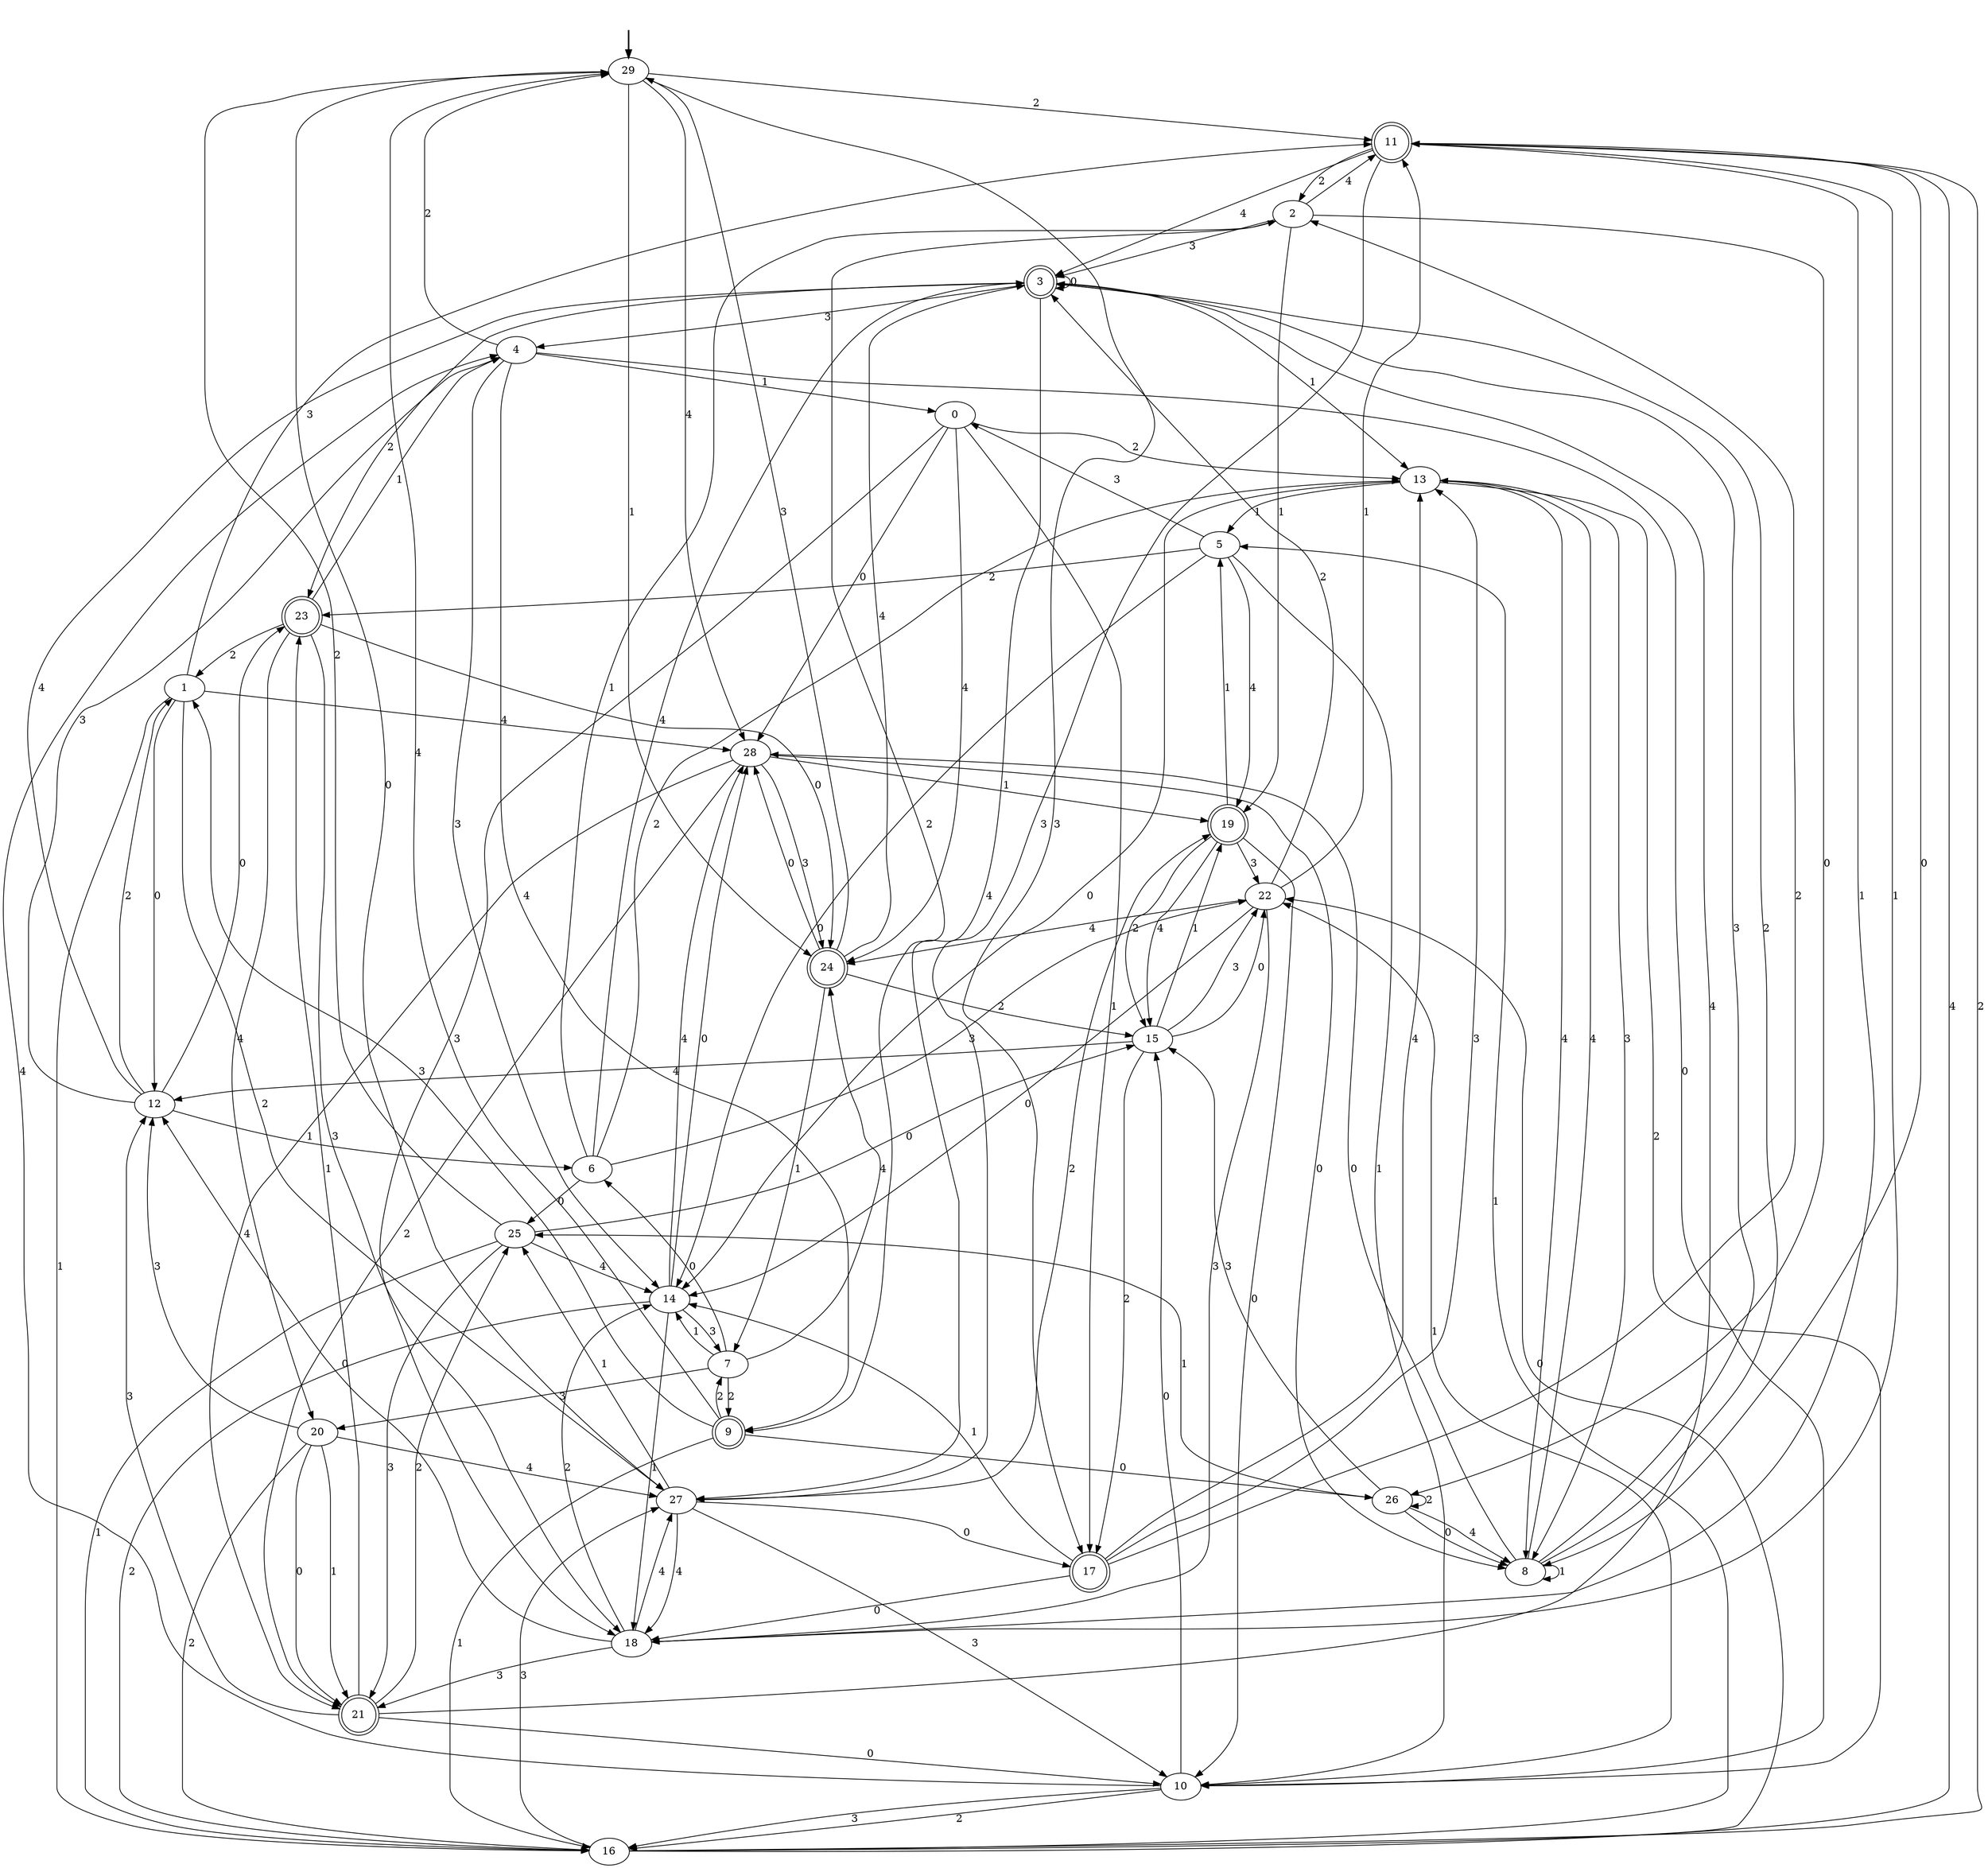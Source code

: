 digraph {
	fake [style=invisible]
	0
	1
	2
	3 [shape=doublecircle]
	4
	5
	6
	7
	8
	9 [shape=doublecircle]
	10
	11 [shape=doublecircle]
	12
	13
	14
	15
	16
	17 [shape=doublecircle]
	18
	19 [shape=doublecircle]
	20
	21 [shape=doublecircle]
	22
	23 [shape=doublecircle]
	24 [shape=doublecircle]
	25
	26
	27
	28
	29 [root=true]
	fake -> 29 [style=bold]
	16 -> 5 [label=1]
	23 -> 20 [label=4]
	3 -> 27 [label=4]
	9 -> 1 [label=3]
	6 -> 25 [label=0]
	13 -> 8 [label=4]
	20 -> 21 [label=0]
	10 -> 16 [label=3]
	26 -> 26 [label=2]
	12 -> 23 [label=0]
	17 -> 13 [label=4]
	19 -> 15 [label=2]
	8 -> 3 [label=3]
	15 -> 22 [label=0]
	16 -> 11 [label=4]
	7 -> 6 [label=0]
	11 -> 2 [label=2]
	0 -> 13 [label=2]
	2 -> 26 [label=0]
	6 -> 22 [label=3]
	22 -> 11 [label=1]
	29 -> 27 [label=0]
	19 -> 22 [label=3]
	28 -> 21 [label=2]
	3 -> 3 [label=0]
	23 -> 18 [label=3]
	22 -> 24 [label=4]
	20 -> 16 [label=2]
	12 -> 6 [label=1]
	8 -> 3 [label=2]
	12 -> 4 [label=3]
	23 -> 4 [label=1]
	10 -> 22 [label=1]
	3 -> 23 [label=2]
	1 -> 12 [label=0]
	4 -> 29 [label=2]
	14 -> 7 [label=3]
	14 -> 18 [label=1]
	20 -> 21 [label=1]
	1 -> 28 [label=4]
	16 -> 27 [label=3]
	24 -> 3 [label=4]
	29 -> 17 [label=3]
	27 -> 18 [label=4]
	12 -> 3 [label=4]
	25 -> 29 [label=2]
	28 -> 24 [label=3]
	3 -> 13 [label=1]
	27 -> 25 [label=1]
	12 -> 1 [label=2]
	26 -> 8 [label=0]
	17 -> 2 [label=2]
	21 -> 23 [label=1]
	22 -> 14 [label=0]
	26 -> 15 [label=3]
	9 -> 26 [label=0]
	2 -> 19 [label=1]
	14 -> 16 [label=2]
	3 -> 4 [label=3]
	1 -> 11 [label=3]
	20 -> 27 [label=4]
	25 -> 14 [label=4]
	9 -> 7 [label=2]
	9 -> 16 [label=1]
	24 -> 15 [label=2]
	13 -> 5 [label=1]
	7 -> 24 [label=4]
	19 -> 5 [label=1]
	26 -> 25 [label=1]
	27 -> 10 [label=3]
	21 -> 10 [label=0]
	24 -> 28 [label=0]
	8 -> 28 [label=0]
	14 -> 28 [label=0]
	26 -> 8 [label=4]
	5 -> 19 [label=4]
	1 -> 27 [label=2]
	4 -> 9 [label=4]
	16 -> 11 [label=2]
	9 -> 29 [label=4]
	13 -> 10 [label=2]
	5 -> 23 [label=2]
	18 -> 14 [label=2]
	5 -> 0 [label=3]
	8 -> 13 [label=4]
	19 -> 10 [label=0]
	15 -> 12 [label=4]
	11 -> 18 [label=1]
	28 -> 8 [label=0]
	0 -> 24 [label=4]
	18 -> 21 [label=3]
	18 -> 27 [label=4]
	7 -> 9 [label=2]
	4 -> 0 [label=1]
	17 -> 18 [label=0]
	27 -> 19 [label=2]
	2 -> 11 [label=4]
	25 -> 16 [label=1]
	11 -> 8 [label=0]
	21 -> 12 [label=3]
	0 -> 28 [label=0]
	6 -> 2 [label=1]
	21 -> 25 [label=2]
	22 -> 18 [label=3]
	23 -> 1 [label=2]
	19 -> 15 [label=4]
	24 -> 29 [label=3]
	18 -> 12 [label=0]
	22 -> 3 [label=2]
	25 -> 15 [label=0]
	28 -> 21 [label=4]
	0 -> 17 [label=1]
	5 -> 14 [label=0]
	14 -> 28 [label=4]
	27 -> 17 [label=0]
	18 -> 11 [label=1]
	7 -> 20 [label=3]
	10 -> 15 [label=0]
	5 -> 10 [label=1]
	0 -> 18 [label=3]
	15 -> 19 [label=1]
	13 -> 8 [label=3]
	2 -> 3 [label=3]
	8 -> 8 [label=1]
	4 -> 10 [label=0]
	10 -> 4 [label=4]
	23 -> 24 [label=0]
	25 -> 21 [label=3]
	28 -> 19 [label=1]
	29 -> 24 [label=1]
	4 -> 14 [label=3]
	21 -> 3 [label=4]
	29 -> 28 [label=4]
	11 -> 3 [label=4]
	16 -> 22 [label=0]
	17 -> 13 [label=3]
	1 -> 16 [label=1]
	24 -> 7 [label=1]
	20 -> 12 [label=3]
	17 -> 14 [label=1]
	29 -> 11 [label=2]
	7 -> 14 [label=1]
	11 -> 27 [label=3]
	2 -> 9 [label=2]
	10 -> 16 [label=2]
	13 -> 14 [label=0]
	15 -> 22 [label=3]
	6 -> 3 [label=4]
	15 -> 17 [label=2]
	6 -> 13 [label=2]
}
